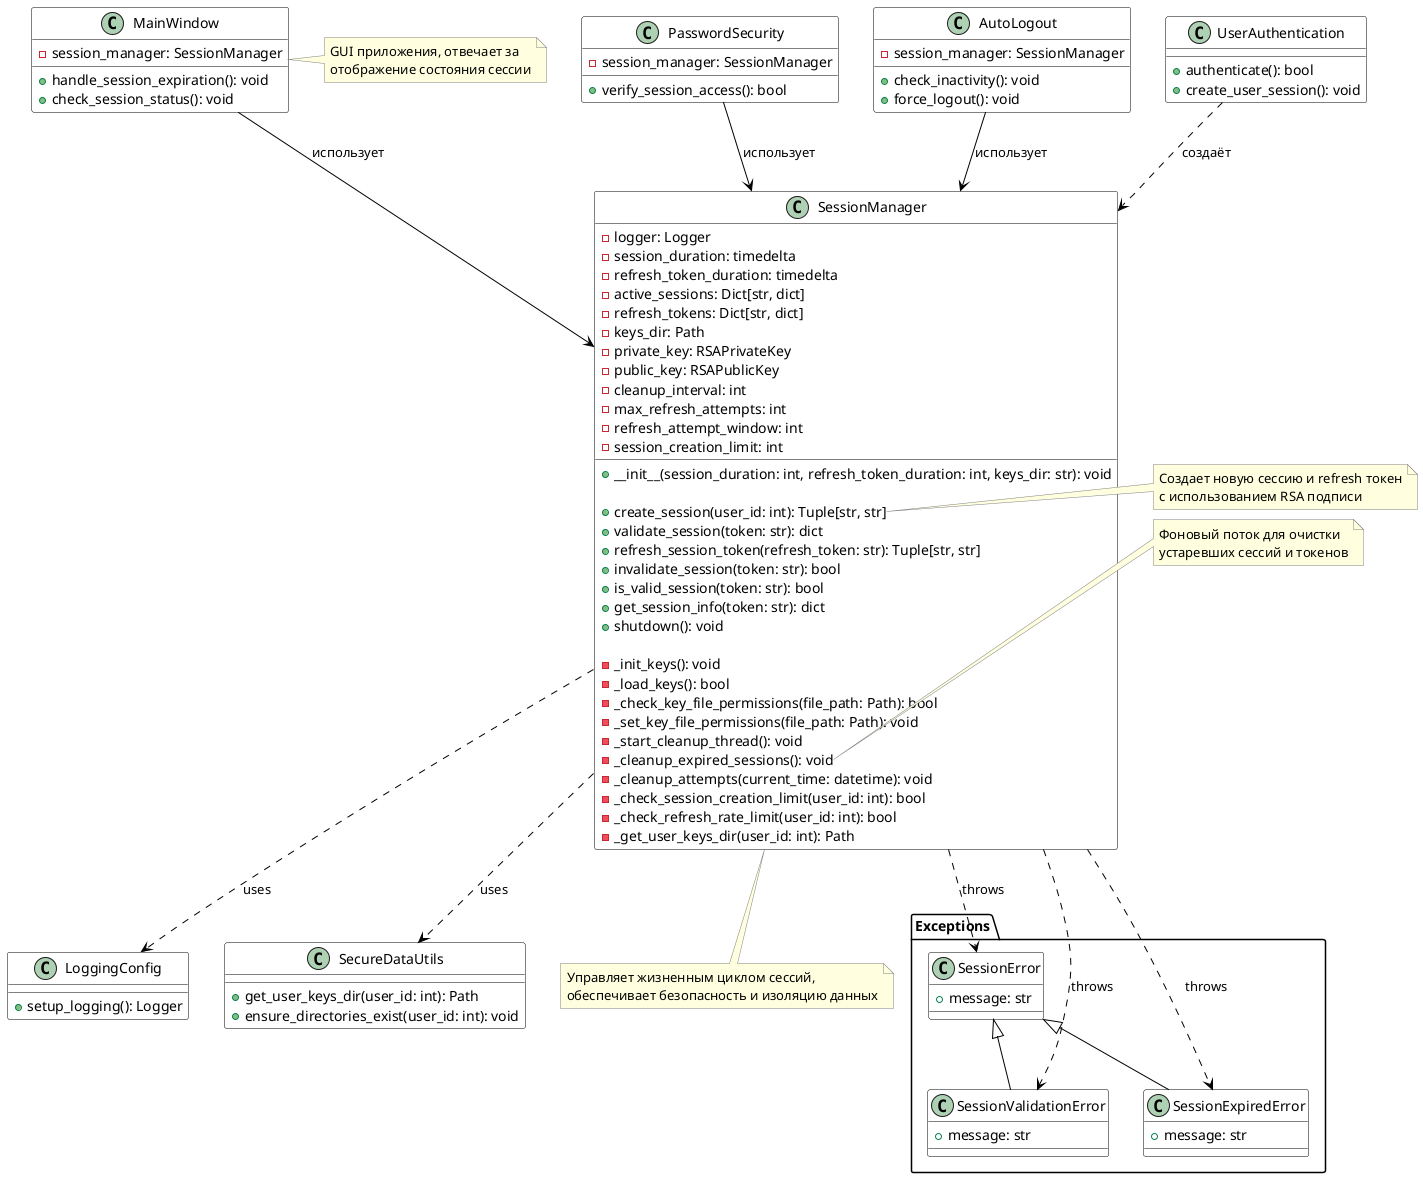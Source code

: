 @startuml Session Management
!pragma encoding UTF-8

' Стили и настройки
skinparam class {
    BackgroundColor White
    ArrowColor Black
    BorderColor Black
}
skinparam note {
    BackgroundColor LightYellow
    BorderColor Gray
}

' Исключения
package "Exceptions" {
    class SessionError {
        + message: str
    }
    class SessionValidationError {
        + message: str
    }
    class SessionExpiredError {
        + message: str
    }
}

' Основной класс управления сессиями
class SessionManager {
    ' Атрибуты
    - logger: Logger
    - session_duration: timedelta
    - refresh_token_duration: timedelta
    - active_sessions: Dict[str, dict]
    - refresh_tokens: Dict[str, dict]
    - keys_dir: Path
    - private_key: RSAPrivateKey
    - public_key: RSAPublicKey
    - cleanup_interval: int
    - max_refresh_attempts: int
    - refresh_attempt_window: int
    - session_creation_limit: int
    
    ' Конструктор
    + __init__(session_duration: int, refresh_token_duration: int, keys_dir: str): void
    
    ' Публичные методы
    + create_session(user_id: int): Tuple[str, str]
    + validate_session(token: str): dict
    + refresh_session_token(refresh_token: str): Tuple[str, str]
    + invalidate_session(token: str): bool
    + is_valid_session(token: str): bool
    + get_session_info(token: str): dict
    + shutdown(): void
    
    ' Приватные методы
    - _init_keys(): void
    - _load_keys(): bool
    - _check_key_file_permissions(file_path: Path): bool
    - _set_key_file_permissions(file_path: Path): void
    - _start_cleanup_thread(): void
    - _cleanup_expired_sessions(): void
    - _cleanup_attempts(current_time: datetime): void
    - _check_session_creation_limit(user_id: int): bool
    - _check_refresh_rate_limit(user_id: int): bool
    - _get_user_keys_dir(user_id: int): Path
}

' Связанные классы из других модулей
class MainWindow {
    - session_manager: SessionManager
    + handle_session_expiration(): void
    + check_session_status(): void
}

class PasswordSecurity {
    - session_manager: SessionManager
    + verify_session_access(): bool
}

class AutoLogout {
    - session_manager: SessionManager
    + check_inactivity(): void
    + force_logout(): void
}

class UserAuthentication {
    + authenticate(): bool
    + create_user_session(): void
}

' Утилиты и зависимости
class LoggingConfig {
    + setup_logging(): Logger
}

class SecureDataUtils {
    + get_user_keys_dir(user_id: int): Path
    + ensure_directories_exist(user_id: int): void
}

' Наследование
SessionError <|-- SessionValidationError
SessionError <|-- SessionExpiredError

' Зависимости и связи
MainWindow --> SessionManager: использует
PasswordSecurity --> SessionManager: использует
AutoLogout --> SessionManager: использует
UserAuthentication ..> SessionManager: создаёт
SessionManager ..> LoggingConfig: uses
SessionManager ..> SecureDataUtils: uses

' Связи с исключениями
SessionManager ..> SessionError: throws
SessionManager ..> SessionValidationError: throws
SessionManager ..> SessionExpiredError: throws

' Примечания
note right of SessionManager::create_session
  Создает новую сессию и refresh токен
  с использованием RSA подписи
end note

note right of SessionManager::_cleanup_expired_sessions
  Фоновый поток для очистки
  устаревших сессий и токенов
end note

note bottom of SessionManager
  Управляет жизненным циклом сессий,
  обеспечивает безопасность и изоляцию данных
end note

note right of MainWindow
  GUI приложения, отвечает за
  отображение состояния сессии
end note


@enduml